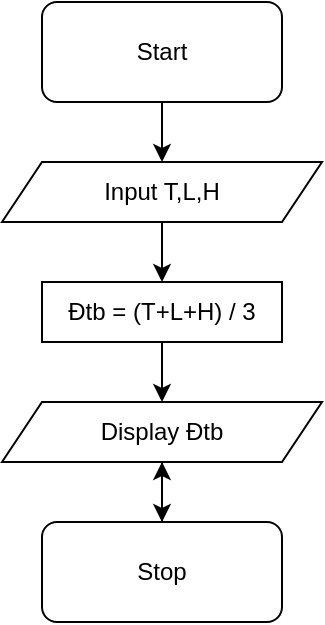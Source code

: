 <mxfile version="26.0.11" pages="3">
  <diagram name="Bai1" id="e7uMy04YH4SPOL_TSfUV">
    <mxGraphModel dx="1434" dy="738" grid="1" gridSize="10" guides="1" tooltips="1" connect="1" arrows="1" fold="1" page="1" pageScale="1" pageWidth="827" pageHeight="1169" math="0" shadow="0">
      <root>
        <mxCell id="0" />
        <mxCell id="1" parent="0" />
        <mxCell id="rEoyvgDqW8cu3DQNQaPv-1" value="Start" style="rounded=1;whiteSpace=wrap;html=1;" parent="1" vertex="1">
          <mxGeometry x="360" y="120" width="120" height="50" as="geometry" />
        </mxCell>
        <mxCell id="rEoyvgDqW8cu3DQNQaPv-2" value="" style="endArrow=classic;html=1;rounded=0;exitX=0.5;exitY=1;exitDx=0;exitDy=0;" parent="1" source="rEoyvgDqW8cu3DQNQaPv-1" edge="1">
          <mxGeometry width="50" height="50" relative="1" as="geometry">
            <mxPoint x="390" y="410" as="sourcePoint" />
            <mxPoint x="420" y="200" as="targetPoint" />
          </mxGeometry>
        </mxCell>
        <mxCell id="rEoyvgDqW8cu3DQNQaPv-3" value="Input T,L,H" style="shape=parallelogram;perimeter=parallelogramPerimeter;whiteSpace=wrap;html=1;fixedSize=1;" parent="1" vertex="1">
          <mxGeometry x="340" y="200" width="160" height="30" as="geometry" />
        </mxCell>
        <mxCell id="rEoyvgDqW8cu3DQNQaPv-4" value="" style="endArrow=classic;html=1;rounded=0;exitX=0.5;exitY=1;exitDx=0;exitDy=0;" parent="1" source="rEoyvgDqW8cu3DQNQaPv-3" edge="1">
          <mxGeometry width="50" height="50" relative="1" as="geometry">
            <mxPoint x="390" y="410" as="sourcePoint" />
            <mxPoint x="420" y="260" as="targetPoint" />
          </mxGeometry>
        </mxCell>
        <mxCell id="rEoyvgDqW8cu3DQNQaPv-5" value="Đtb = (T+L+H) / 3" style="rounded=0;whiteSpace=wrap;html=1;" parent="1" vertex="1">
          <mxGeometry x="360" y="260" width="120" height="30" as="geometry" />
        </mxCell>
        <mxCell id="rEoyvgDqW8cu3DQNQaPv-6" value="" style="endArrow=classic;html=1;rounded=0;exitX=0.5;exitY=1;exitDx=0;exitDy=0;" parent="1" source="rEoyvgDqW8cu3DQNQaPv-5" edge="1">
          <mxGeometry width="50" height="50" relative="1" as="geometry">
            <mxPoint x="390" y="410" as="sourcePoint" />
            <mxPoint x="420" y="320" as="targetPoint" />
          </mxGeometry>
        </mxCell>
        <mxCell id="rEoyvgDqW8cu3DQNQaPv-8" value="Display Đtb" style="shape=parallelogram;perimeter=parallelogramPerimeter;whiteSpace=wrap;html=1;fixedSize=1;" parent="1" vertex="1">
          <mxGeometry x="340" y="320" width="160" height="30" as="geometry" />
        </mxCell>
        <mxCell id="rEoyvgDqW8cu3DQNQaPv-11" value="" style="edgeStyle=orthogonalEdgeStyle;rounded=0;orthogonalLoop=1;jettySize=auto;html=1;" parent="1" source="rEoyvgDqW8cu3DQNQaPv-9" target="rEoyvgDqW8cu3DQNQaPv-8" edge="1">
          <mxGeometry relative="1" as="geometry" />
        </mxCell>
        <mxCell id="rEoyvgDqW8cu3DQNQaPv-9" value="Stop" style="rounded=1;whiteSpace=wrap;html=1;" parent="1" vertex="1">
          <mxGeometry x="360" y="380" width="120" height="50" as="geometry" />
        </mxCell>
        <mxCell id="rEoyvgDqW8cu3DQNQaPv-10" value="" style="endArrow=classic;html=1;rounded=0;exitX=0.5;exitY=1;exitDx=0;exitDy=0;entryX=0.5;entryY=0;entryDx=0;entryDy=0;" parent="1" source="rEoyvgDqW8cu3DQNQaPv-8" target="rEoyvgDqW8cu3DQNQaPv-9" edge="1">
          <mxGeometry width="50" height="50" relative="1" as="geometry">
            <mxPoint x="390" y="410" as="sourcePoint" />
            <mxPoint x="414" y="380" as="targetPoint" />
          </mxGeometry>
        </mxCell>
      </root>
    </mxGraphModel>
  </diagram>
  <diagram id="9Ld-qsSjenI7PeeyVvAY" name="Bai2">
    <mxGraphModel dx="1411" dy="840" grid="1" gridSize="10" guides="1" tooltips="1" connect="1" arrows="1" fold="1" page="1" pageScale="1" pageWidth="827" pageHeight="1169" math="0" shadow="0">
      <root>
        <mxCell id="0" />
        <mxCell id="1" parent="0" />
        <mxCell id="dflmEFhZijfagrAKPPLt-1" value="Start" style="rounded=1;whiteSpace=wrap;html=1;" vertex="1" parent="1">
          <mxGeometry x="370" y="160" width="120" height="60" as="geometry" />
        </mxCell>
        <mxCell id="dflmEFhZijfagrAKPPLt-2" value="" style="endArrow=classic;html=1;rounded=0;exitX=0.5;exitY=1;exitDx=0;exitDy=0;" edge="1" parent="1" source="dflmEFhZijfagrAKPPLt-1" target="dflmEFhZijfagrAKPPLt-3">
          <mxGeometry width="50" height="50" relative="1" as="geometry">
            <mxPoint x="390" y="410" as="sourcePoint" />
            <mxPoint x="430" y="260" as="targetPoint" />
          </mxGeometry>
        </mxCell>
        <mxCell id="dflmEFhZijfagrAKPPLt-3" value="Input USD" style="shape=parallelogram;perimeter=parallelogramPerimeter;whiteSpace=wrap;html=1;fixedSize=1;" vertex="1" parent="1">
          <mxGeometry x="347.5" y="240" width="165" height="40" as="geometry" />
        </mxCell>
        <mxCell id="dflmEFhZijfagrAKPPLt-4" value="" style="endArrow=classic;html=1;rounded=0;exitX=0.5;exitY=1;exitDx=0;exitDy=0;" edge="1" parent="1" source="dflmEFhZijfagrAKPPLt-3" target="dflmEFhZijfagrAKPPLt-5">
          <mxGeometry width="50" height="50" relative="1" as="geometry">
            <mxPoint x="390" y="410" as="sourcePoint" />
            <mxPoint x="430" y="310" as="targetPoint" />
          </mxGeometry>
        </mxCell>
        <mxCell id="dflmEFhZijfagrAKPPLt-5" value="VND = USD x 23.000" style="rounded=0;whiteSpace=wrap;html=1;" vertex="1" parent="1">
          <mxGeometry x="345" y="310" width="170" height="40" as="geometry" />
        </mxCell>
        <mxCell id="dflmEFhZijfagrAKPPLt-6" value="Display VND" style="shape=parallelogram;perimeter=parallelogramPerimeter;whiteSpace=wrap;html=1;fixedSize=1;" vertex="1" parent="1">
          <mxGeometry x="342.5" y="370" width="170" height="40" as="geometry" />
        </mxCell>
        <mxCell id="dflmEFhZijfagrAKPPLt-7" value="" style="endArrow=classic;html=1;rounded=0;exitX=0.5;exitY=1;exitDx=0;exitDy=0;" edge="1" parent="1" source="dflmEFhZijfagrAKPPLt-5" target="dflmEFhZijfagrAKPPLt-6">
          <mxGeometry width="50" height="50" relative="1" as="geometry">
            <mxPoint x="380" y="410" as="sourcePoint" />
            <mxPoint x="430" y="360" as="targetPoint" />
          </mxGeometry>
        </mxCell>
        <mxCell id="dflmEFhZijfagrAKPPLt-8" value="Stop" style="rounded=1;whiteSpace=wrap;html=1;" vertex="1" parent="1">
          <mxGeometry x="367.5" y="440" width="120" height="60" as="geometry" />
        </mxCell>
        <mxCell id="dflmEFhZijfagrAKPPLt-9" value="" style="endArrow=classic;html=1;rounded=0;exitX=0.5;exitY=1;exitDx=0;exitDy=0;entryX=0.5;entryY=0;entryDx=0;entryDy=0;" edge="1" parent="1" source="dflmEFhZijfagrAKPPLt-6" target="dflmEFhZijfagrAKPPLt-8">
          <mxGeometry width="50" height="50" relative="1" as="geometry">
            <mxPoint x="380" y="410" as="sourcePoint" />
            <mxPoint x="430" y="360" as="targetPoint" />
          </mxGeometry>
        </mxCell>
      </root>
    </mxGraphModel>
  </diagram>
  <diagram id="lIFtwpQEbOpcAYQWgckv" name="Bai3">
    <mxGraphModel dx="1270" dy="756" grid="1" gridSize="10" guides="1" tooltips="1" connect="1" arrows="1" fold="1" page="1" pageScale="1" pageWidth="827" pageHeight="1169" math="0" shadow="0">
      <root>
        <mxCell id="0" />
        <mxCell id="1" parent="0" />
        <mxCell id="Hb3ZIefnCoojpVSKSRQ6-1" value="Start" style="rounded=1;whiteSpace=wrap;html=1;" vertex="1" parent="1">
          <mxGeometry x="360" y="200" width="120" height="60" as="geometry" />
        </mxCell>
        <mxCell id="Hb3ZIefnCoojpVSKSRQ6-2" value="Input A,B,C" style="shape=parallelogram;perimeter=parallelogramPerimeter;whiteSpace=wrap;html=1;fixedSize=1;" vertex="1" parent="1">
          <mxGeometry x="360" y="300" width="120" height="60" as="geometry" />
        </mxCell>
        <mxCell id="Hb3ZIefnCoojpVSKSRQ6-4" value="" style="endArrow=classic;html=1;rounded=0;exitX=0.5;exitY=1;exitDx=0;exitDy=0;" edge="1" parent="1" source="Hb3ZIefnCoojpVSKSRQ6-1">
          <mxGeometry width="50" height="50" relative="1" as="geometry">
            <mxPoint x="390" y="410" as="sourcePoint" />
            <mxPoint x="420" y="300" as="targetPoint" />
          </mxGeometry>
        </mxCell>
        <mxCell id="Hb3ZIefnCoojpVSKSRQ6-5" value="" style="endArrow=classic;html=1;rounded=0;exitX=0.5;exitY=1;exitDx=0;exitDy=0;" edge="1" parent="1" source="Hb3ZIefnCoojpVSKSRQ6-2" target="Hb3ZIefnCoojpVSKSRQ6-6">
          <mxGeometry width="50" height="50" relative="1" as="geometry">
            <mxPoint x="390" y="410" as="sourcePoint" />
            <mxPoint x="420" y="400" as="targetPoint" />
          </mxGeometry>
        </mxCell>
        <mxCell id="Hb3ZIefnCoojpVSKSRQ6-6" value="A&amp;gt;B,C" style="rhombus;whiteSpace=wrap;html=1;" vertex="1" parent="1">
          <mxGeometry x="380" y="390" width="80" height="80" as="geometry" />
        </mxCell>
        <mxCell id="Hb3ZIefnCoojpVSKSRQ6-7" value="" style="endArrow=classic;html=1;rounded=0;exitX=0;exitY=0.5;exitDx=0;exitDy=0;" edge="1" parent="1" source="Hb3ZIefnCoojpVSKSRQ6-6" target="Hb3ZIefnCoojpVSKSRQ6-8">
          <mxGeometry width="50" height="50" relative="1" as="geometry">
            <mxPoint x="370" y="430" as="sourcePoint" />
            <mxPoint x="440" y="360" as="targetPoint" />
          </mxGeometry>
        </mxCell>
        <mxCell id="Hb3ZIefnCoojpVSKSRQ6-8" value="Display A lớn nhất" style="shape=parallelogram;perimeter=parallelogramPerimeter;whiteSpace=wrap;html=1;fixedSize=1;" vertex="1" parent="1">
          <mxGeometry x="150" y="410" width="190" height="40" as="geometry" />
        </mxCell>
        <mxCell id="Hb3ZIefnCoojpVSKSRQ6-10" value="" style="endArrow=classic;html=1;rounded=0;exitX=1;exitY=0.5;exitDx=0;exitDy=0;entryX=0.5;entryY=0;entryDx=0;entryDy=0;" edge="1" parent="1" source="Hb3ZIefnCoojpVSKSRQ6-6" target="Hb3ZIefnCoojpVSKSRQ6-13">
          <mxGeometry width="50" height="50" relative="1" as="geometry">
            <mxPoint x="390" y="410" as="sourcePoint" />
            <mxPoint x="520" y="430" as="targetPoint" />
            <Array as="points">
              <mxPoint x="610" y="430" />
            </Array>
          </mxGeometry>
        </mxCell>
        <mxCell id="Hb3ZIefnCoojpVSKSRQ6-13" value="B &amp;gt; C" style="rhombus;whiteSpace=wrap;html=1;" vertex="1" parent="1">
          <mxGeometry x="570" y="450" width="80" height="80" as="geometry" />
        </mxCell>
        <mxCell id="Hb3ZIefnCoojpVSKSRQ6-15" value="" style="endArrow=classic;html=1;rounded=0;exitX=1;exitY=0.5;exitDx=0;exitDy=0;" edge="1" parent="1" source="Hb3ZIefnCoojpVSKSRQ6-13">
          <mxGeometry width="50" height="50" relative="1" as="geometry">
            <mxPoint x="390" y="410" as="sourcePoint" />
            <mxPoint x="720" y="520" as="targetPoint" />
            <Array as="points">
              <mxPoint x="720" y="490" />
            </Array>
          </mxGeometry>
        </mxCell>
        <mxCell id="Hb3ZIefnCoojpVSKSRQ6-16" value="" style="endArrow=classic;html=1;rounded=0;exitX=0;exitY=0.5;exitDx=0;exitDy=0;" edge="1" parent="1" source="Hb3ZIefnCoojpVSKSRQ6-13">
          <mxGeometry width="50" height="50" relative="1" as="geometry">
            <mxPoint x="550" y="490" as="sourcePoint" />
            <mxPoint x="490" y="520" as="targetPoint" />
            <Array as="points">
              <mxPoint x="490" y="490" />
            </Array>
          </mxGeometry>
        </mxCell>
        <mxCell id="Hb3ZIefnCoojpVSKSRQ6-19" value="Display C lớn nhất" style="shape=parallelogram;perimeter=parallelogramPerimeter;whiteSpace=wrap;html=1;fixedSize=1;" vertex="1" parent="1">
          <mxGeometry x="630" y="520" width="190" height="40" as="geometry" />
        </mxCell>
        <mxCell id="Hb3ZIefnCoojpVSKSRQ6-20" value="Display B lớn nhất" style="shape=parallelogram;perimeter=parallelogramPerimeter;whiteSpace=wrap;html=1;fixedSize=1;" vertex="1" parent="1">
          <mxGeometry x="390" y="520" width="190" height="40" as="geometry" />
        </mxCell>
        <mxCell id="Hb3ZIefnCoojpVSKSRQ6-21" value="Stop" style="rounded=1;whiteSpace=wrap;html=1;" vertex="1" parent="1">
          <mxGeometry x="360" y="620" width="120" height="60" as="geometry" />
        </mxCell>
        <mxCell id="Hb3ZIefnCoojpVSKSRQ6-22" value="" style="endArrow=classic;html=1;rounded=0;exitX=0.5;exitY=1;exitDx=0;exitDy=0;entryX=0;entryY=0.5;entryDx=0;entryDy=0;" edge="1" parent="1" source="Hb3ZIefnCoojpVSKSRQ6-8" target="Hb3ZIefnCoojpVSKSRQ6-21">
          <mxGeometry width="50" height="50" relative="1" as="geometry">
            <mxPoint x="390" y="410" as="sourcePoint" />
            <mxPoint x="440" y="360" as="targetPoint" />
            <Array as="points">
              <mxPoint x="245" y="650" />
            </Array>
          </mxGeometry>
        </mxCell>
        <mxCell id="Hb3ZIefnCoojpVSKSRQ6-23" value="" style="endArrow=classic;html=1;rounded=0;exitX=0.5;exitY=1;exitDx=0;exitDy=0;entryX=0.5;entryY=0;entryDx=0;entryDy=0;" edge="1" parent="1" source="Hb3ZIefnCoojpVSKSRQ6-20" target="Hb3ZIefnCoojpVSKSRQ6-21">
          <mxGeometry width="50" height="50" relative="1" as="geometry">
            <mxPoint x="390" y="410" as="sourcePoint" />
            <mxPoint x="440" y="360" as="targetPoint" />
            <Array as="points">
              <mxPoint x="485" y="600" />
              <mxPoint x="470" y="600" />
              <mxPoint x="420" y="600" />
            </Array>
          </mxGeometry>
        </mxCell>
        <mxCell id="Hb3ZIefnCoojpVSKSRQ6-24" value="" style="endArrow=classic;html=1;rounded=0;exitX=0.5;exitY=1;exitDx=0;exitDy=0;entryX=1;entryY=0.5;entryDx=0;entryDy=0;" edge="1" parent="1" source="Hb3ZIefnCoojpVSKSRQ6-19" target="Hb3ZIefnCoojpVSKSRQ6-21">
          <mxGeometry width="50" height="50" relative="1" as="geometry">
            <mxPoint x="390" y="410" as="sourcePoint" />
            <mxPoint x="440" y="360" as="targetPoint" />
            <Array as="points">
              <mxPoint x="725" y="650" />
            </Array>
          </mxGeometry>
        </mxCell>
      </root>
    </mxGraphModel>
  </diagram>
</mxfile>
